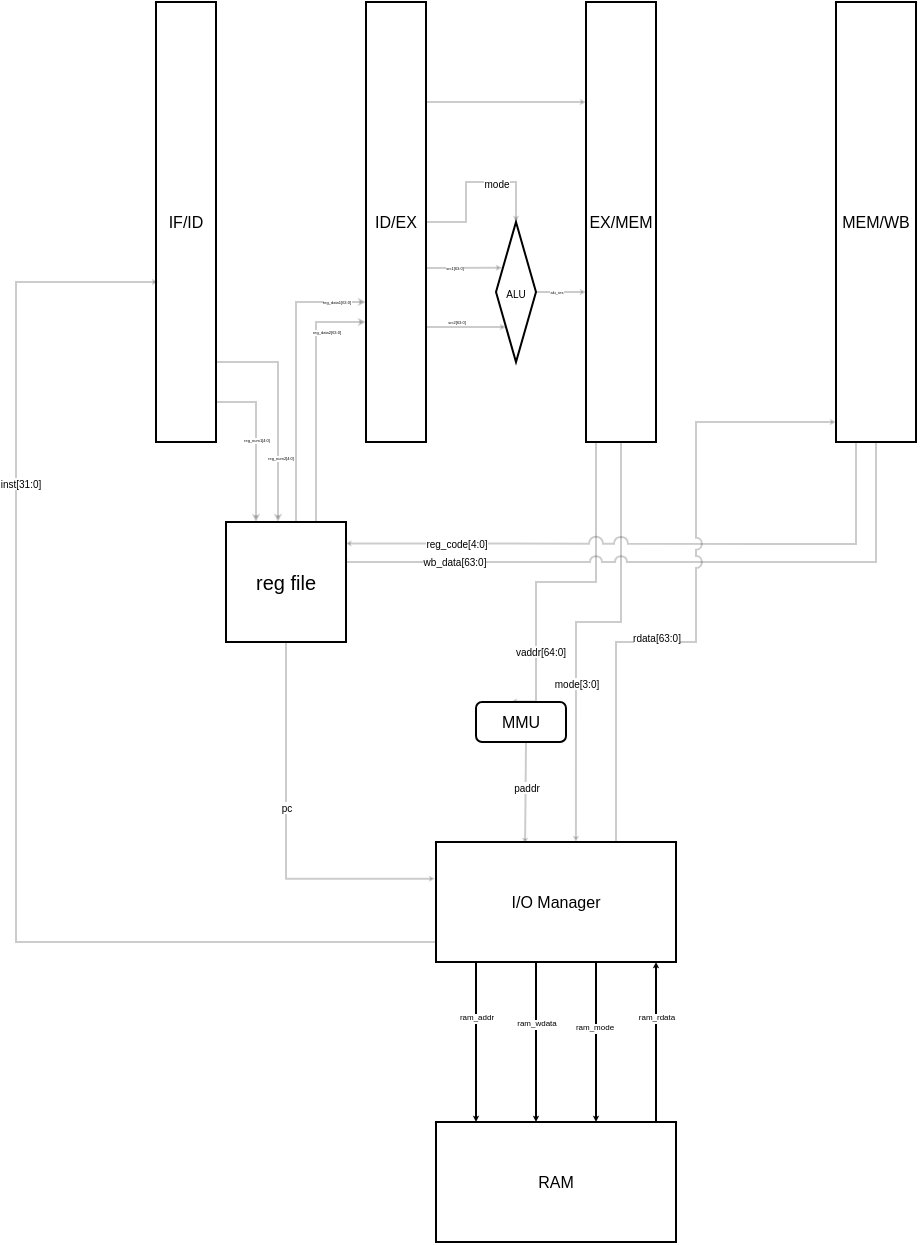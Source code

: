 <mxfile version="10.9.7" type="github"><diagram id="Ys9plIMEWjF186C1SJvL" name="Page-1"><mxGraphModel dx="1016" dy="555" grid="1" gridSize="10" guides="1" tooltips="1" connect="1" arrows="1" fold="1" page="1" pageScale="1" pageWidth="850" pageHeight="1100" math="0" shadow="0"><root><mxCell id="0"/><mxCell id="1" parent="0"/><mxCell id="R68iFmrZ4ruvfKdIdsfy-32" style="edgeStyle=orthogonalEdgeStyle;rounded=0;jumpStyle=arc;jumpSize=18;orthogonalLoop=1;jettySize=auto;html=1;shadow=0;startSize=6;fontSize=3;opacity=20;entryX=0.25;entryY=0;entryDx=0;entryDy=0;endSize=1;" edge="1" parent="1" source="ZigvVun1-Oz8XMNLbB8I-3" target="R68iFmrZ4ruvfKdIdsfy-31"><mxGeometry relative="1" as="geometry"><mxPoint x="140" y="514" as="targetPoint"/><Array as="points"><mxPoint x="140" y="460"/></Array></mxGeometry></mxCell><mxCell id="R68iFmrZ4ruvfKdIdsfy-70" value="reg_num1[4:0]" style="text;html=1;resizable=0;points=[];align=center;verticalAlign=middle;labelBackgroundColor=#ffffff;fontSize=2;" vertex="1" connectable="0" parent="R68iFmrZ4ruvfKdIdsfy-32"><mxGeometry x="-0.02" relative="1" as="geometry"><mxPoint as="offset"/></mxGeometry></mxCell><mxCell id="R68iFmrZ4ruvfKdIdsfy-34" style="edgeStyle=orthogonalEdgeStyle;rounded=0;jumpStyle=arc;jumpSize=18;orthogonalLoop=1;jettySize=auto;html=1;shadow=0;startSize=6;fontSize=3;opacity=20;strokeWidth=1;endSize=1;" edge="1" parent="1" source="ZigvVun1-Oz8XMNLbB8I-3" target="R68iFmrZ4ruvfKdIdsfy-31"><mxGeometry relative="1" as="geometry"><mxPoint x="151" y="519" as="targetPoint"/><Array as="points"><mxPoint x="151" y="440"/></Array></mxGeometry></mxCell><mxCell id="R68iFmrZ4ruvfKdIdsfy-71" value="reg_num2[4:0]" style="text;html=1;resizable=0;points=[];align=center;verticalAlign=middle;labelBackgroundColor=#ffffff;fontSize=2;" vertex="1" connectable="0" parent="R68iFmrZ4ruvfKdIdsfy-34"><mxGeometry x="0.427" y="1" relative="1" as="geometry"><mxPoint as="offset"/></mxGeometry></mxCell><mxCell id="ZigvVun1-Oz8XMNLbB8I-3" value="IF/ID" style="rounded=0;whiteSpace=wrap;html=1;fontSize=8;" parent="1" vertex="1"><mxGeometry x="90" y="260" width="30" height="220" as="geometry"/></mxCell><mxCell id="R68iFmrZ4ruvfKdIdsfy-39" style="edgeStyle=orthogonalEdgeStyle;rounded=0;jumpStyle=arc;jumpSize=18;orthogonalLoop=1;jettySize=auto;html=1;entryX=0.15;entryY=0.327;entryDx=0;entryDy=0;entryPerimeter=0;shadow=0;startSize=0;endSize=0;strokeWidth=1;fontSize=3;opacity=20;endArrow=classic;endFill=1;" edge="1" parent="1" source="ZigvVun1-Oz8XMNLbB8I-7" target="R68iFmrZ4ruvfKdIdsfy-37"><mxGeometry relative="1" as="geometry"><Array as="points"><mxPoint x="240" y="393"/><mxPoint x="240" y="393"/></Array></mxGeometry></mxCell><mxCell id="R68iFmrZ4ruvfKdIdsfy-68" value="src1[63:0]" style="text;html=1;resizable=0;points=[];align=center;verticalAlign=middle;labelBackgroundColor=#ffffff;fontSize=2;" vertex="1" connectable="0" parent="R68iFmrZ4ruvfKdIdsfy-39"><mxGeometry x="-0.207" y="-1" relative="1" as="geometry"><mxPoint x="-1" y="-1" as="offset"/></mxGeometry></mxCell><mxCell id="R68iFmrZ4ruvfKdIdsfy-40" style="edgeStyle=orthogonalEdgeStyle;rounded=0;jumpStyle=arc;jumpSize=18;orthogonalLoop=1;jettySize=auto;html=1;entryX=0;entryY=1;entryDx=0;entryDy=0;shadow=0;startSize=6;endSize=0;strokeWidth=1;fontSize=3;opacity=20;" edge="1" parent="1" source="ZigvVun1-Oz8XMNLbB8I-7" target="R68iFmrZ4ruvfKdIdsfy-37"><mxGeometry relative="1" as="geometry"><Array as="points"><mxPoint x="245" y="422"/></Array></mxGeometry></mxCell><mxCell id="R68iFmrZ4ruvfKdIdsfy-69" value="src2[63:0]" style="text;html=1;resizable=0;points=[];align=center;verticalAlign=middle;labelBackgroundColor=#ffffff;fontSize=2;" vertex="1" connectable="0" parent="R68iFmrZ4ruvfKdIdsfy-40"><mxGeometry x="0.005" y="-5" relative="1" as="geometry"><mxPoint x="-5.5" y="-7.5" as="offset"/></mxGeometry></mxCell><mxCell id="R68iFmrZ4ruvfKdIdsfy-54" style="edgeStyle=orthogonalEdgeStyle;rounded=0;jumpStyle=arc;jumpSize=18;orthogonalLoop=1;jettySize=auto;html=1;entryX=0.5;entryY=0;entryDx=0;entryDy=0;shadow=0;startSize=6;endSize=0;strokeWidth=1;fontSize=5;opacity=20;" edge="1" parent="1" source="ZigvVun1-Oz8XMNLbB8I-7" target="R68iFmrZ4ruvfKdIdsfy-37"><mxGeometry relative="1" as="geometry"/></mxCell><mxCell id="R68iFmrZ4ruvfKdIdsfy-67" value="mode" style="text;html=1;resizable=0;points=[];align=center;verticalAlign=middle;labelBackgroundColor=#ffffff;fontSize=5;" vertex="1" connectable="0" parent="R68iFmrZ4ruvfKdIdsfy-54"><mxGeometry x="0.118" relative="1" as="geometry"><mxPoint x="7.5" as="offset"/></mxGeometry></mxCell><mxCell id="R68iFmrZ4ruvfKdIdsfy-55" style="edgeStyle=orthogonalEdgeStyle;rounded=0;jumpStyle=arc;jumpSize=18;orthogonalLoop=1;jettySize=auto;html=1;shadow=0;startSize=6;endSize=0;strokeWidth=1;fontSize=5;opacity=20;" edge="1" parent="1" source="ZigvVun1-Oz8XMNLbB8I-7" target="ZigvVun1-Oz8XMNLbB8I-8"><mxGeometry relative="1" as="geometry"><Array as="points"><mxPoint x="270" y="310"/><mxPoint x="270" y="310"/></Array></mxGeometry></mxCell><mxCell id="ZigvVun1-Oz8XMNLbB8I-7" value="ID/EX" style="rounded=0;whiteSpace=wrap;html=1;fontSize=8;" parent="1" vertex="1"><mxGeometry x="195" y="260" width="30" height="220" as="geometry"/></mxCell><mxCell id="R68iFmrZ4ruvfKdIdsfy-41" style="edgeStyle=orthogonalEdgeStyle;rounded=0;jumpStyle=arc;jumpSize=18;orthogonalLoop=1;jettySize=auto;html=1;entryX=0.388;entryY=-0.012;entryDx=0;entryDy=0;shadow=0;startSize=6;endSize=0;strokeWidth=1;fontSize=3;opacity=20;entryPerimeter=0;" edge="1" parent="1" source="ZigvVun1-Oz8XMNLbB8I-8" target="R68iFmrZ4ruvfKdIdsfy-2"><mxGeometry relative="1" as="geometry"><Array as="points"><mxPoint x="310" y="550"/><mxPoint x="280" y="550"/><mxPoint x="280" y="610"/></Array></mxGeometry></mxCell><mxCell id="R68iFmrZ4ruvfKdIdsfy-61" value="vaddr[64:0]" style="text;html=1;resizable=0;points=[];align=center;verticalAlign=middle;labelBackgroundColor=#ffffff;fontSize=5;" vertex="1" connectable="0" parent="R68iFmrZ4ruvfKdIdsfy-41"><mxGeometry x="0.556" y="2" relative="1" as="geometry"><mxPoint as="offset"/></mxGeometry></mxCell><mxCell id="R68iFmrZ4ruvfKdIdsfy-53" style="edgeStyle=orthogonalEdgeStyle;rounded=0;jumpStyle=arc;jumpSize=18;orthogonalLoop=1;jettySize=auto;html=1;entryX=0.583;entryY=0;entryDx=0;entryDy=0;entryPerimeter=0;shadow=0;startSize=6;endSize=0;strokeWidth=1;fontSize=5;opacity=20;" edge="1" parent="1" source="ZigvVun1-Oz8XMNLbB8I-8" target="R68iFmrZ4ruvfKdIdsfy-12"><mxGeometry relative="1" as="geometry"><Array as="points"><mxPoint x="323" y="570"/><mxPoint x="300" y="570"/></Array></mxGeometry></mxCell><mxCell id="R68iFmrZ4ruvfKdIdsfy-62" value="mode[3:0]" style="text;html=1;resizable=0;points=[];align=center;verticalAlign=middle;labelBackgroundColor=#ffffff;fontSize=5;" vertex="1" connectable="0" parent="R68iFmrZ4ruvfKdIdsfy-53"><mxGeometry x="0.178" y="1" relative="1" as="geometry"><mxPoint x="-1" y="11.5" as="offset"/></mxGeometry></mxCell><mxCell id="ZigvVun1-Oz8XMNLbB8I-8" value="EX/MEM" style="rounded=0;whiteSpace=wrap;html=1;fontSize=8;" parent="1" vertex="1"><mxGeometry x="305" y="260" width="35" height="220" as="geometry"/></mxCell><mxCell id="R68iFmrZ4ruvfKdIdsfy-56" style="edgeStyle=orthogonalEdgeStyle;rounded=0;jumpStyle=arc;jumpSize=7;orthogonalLoop=1;jettySize=auto;html=1;shadow=0;startSize=6;endSize=0;strokeWidth=1;fontSize=5;opacity=20;entryX=0.996;entryY=0.178;entryDx=0;entryDy=0;entryPerimeter=0;" edge="1" parent="1" source="ZigvVun1-Oz8XMNLbB8I-9" target="R68iFmrZ4ruvfKdIdsfy-31"><mxGeometry relative="1" as="geometry"><Array as="points"><mxPoint x="440" y="531"/><mxPoint x="200" y="531"/></Array></mxGeometry></mxCell><mxCell id="R68iFmrZ4ruvfKdIdsfy-65" value="reg_code[4:0]" style="text;html=1;resizable=0;points=[];align=center;verticalAlign=middle;labelBackgroundColor=#ffffff;fontSize=5;" vertex="1" connectable="0" parent="R68iFmrZ4ruvfKdIdsfy-56"><mxGeometry x="0.639" relative="1" as="geometry"><mxPoint y="-1" as="offset"/></mxGeometry></mxCell><mxCell id="R68iFmrZ4ruvfKdIdsfy-57" style="edgeStyle=orthogonalEdgeStyle;rounded=0;jumpStyle=arc;jumpSize=6;orthogonalLoop=1;jettySize=auto;html=1;entryX=0.989;entryY=0.356;entryDx=0;entryDy=0;entryPerimeter=0;shadow=0;startSize=6;endSize=0;strokeWidth=1;fontSize=5;opacity=20;" edge="1" parent="1" source="ZigvVun1-Oz8XMNLbB8I-9" target="R68iFmrZ4ruvfKdIdsfy-31"><mxGeometry relative="1" as="geometry"><Array as="points"><mxPoint x="450" y="540"/><mxPoint x="184" y="540"/></Array></mxGeometry></mxCell><mxCell id="R68iFmrZ4ruvfKdIdsfy-66" value="wb_data[63:0]" style="text;html=1;resizable=0;points=[];align=center;verticalAlign=middle;labelBackgroundColor=#ffffff;fontSize=5;" vertex="1" connectable="0" parent="R68iFmrZ4ruvfKdIdsfy-57"><mxGeometry x="0.661" y="-1" relative="1" as="geometry"><mxPoint as="offset"/></mxGeometry></mxCell><mxCell id="ZigvVun1-Oz8XMNLbB8I-9" value="MEM/WB" style="rounded=0;whiteSpace=wrap;html=1;fontSize=8;" parent="1" vertex="1"><mxGeometry x="430" y="260" width="40" height="220" as="geometry"/></mxCell><mxCell id="R68iFmrZ4ruvfKdIdsfy-46" style="edgeStyle=orthogonalEdgeStyle;rounded=0;jumpStyle=arc;jumpSize=18;orthogonalLoop=1;jettySize=auto;html=1;shadow=0;startSize=6;endSize=0;strokeWidth=1;fontSize=3;opacity=20;entryX=0.371;entryY=0.015;entryDx=0;entryDy=0;entryPerimeter=0;" edge="1" parent="1" source="R68iFmrZ4ruvfKdIdsfy-2" target="R68iFmrZ4ruvfKdIdsfy-12"><mxGeometry relative="1" as="geometry"><mxPoint x="277" y="680" as="targetPoint"/><Array as="points"><mxPoint x="275" y="660"/><mxPoint x="275" y="660"/></Array></mxGeometry></mxCell><mxCell id="R68iFmrZ4ruvfKdIdsfy-60" value="paddr" style="text;html=1;resizable=0;points=[];align=center;verticalAlign=middle;labelBackgroundColor=#ffffff;fontSize=5;" vertex="1" connectable="0" parent="R68iFmrZ4ruvfKdIdsfy-46"><mxGeometry x="-0.17" relative="1" as="geometry"><mxPoint as="offset"/></mxGeometry></mxCell><mxCell id="R68iFmrZ4ruvfKdIdsfy-2" value="MMU" style="rounded=1;whiteSpace=wrap;html=1;fontSize=8;" vertex="1" parent="1"><mxGeometry x="250" y="610" width="45" height="20" as="geometry"/></mxCell><mxCell id="R68iFmrZ4ruvfKdIdsfy-14" value="" style="edgeStyle=orthogonalEdgeStyle;rounded=0;orthogonalLoop=1;jettySize=auto;html=1;fontSize=8;jumpStyle=arc;endSize=0;" edge="1" parent="1" source="R68iFmrZ4ruvfKdIdsfy-12" target="R68iFmrZ4ruvfKdIdsfy-13"><mxGeometry relative="1" as="geometry"><Array as="points"><mxPoint x="280" y="790"/><mxPoint x="280" y="790"/></Array></mxGeometry></mxCell><mxCell id="R68iFmrZ4ruvfKdIdsfy-19" value="ram_wdata" style="text;html=1;resizable=0;points=[];align=center;verticalAlign=middle;labelBackgroundColor=#ffffff;fontSize=4;" vertex="1" connectable="0" parent="R68iFmrZ4ruvfKdIdsfy-14"><mxGeometry y="9" relative="1" as="geometry"><mxPoint x="-9" y="-9" as="offset"/></mxGeometry></mxCell><mxCell id="R68iFmrZ4ruvfKdIdsfy-17" value="" style="edgeStyle=orthogonalEdgeStyle;rounded=0;orthogonalLoop=1;jettySize=auto;html=1;fontSize=8;jumpStyle=arc;endSize=0;" edge="1" parent="1" source="R68iFmrZ4ruvfKdIdsfy-12" target="R68iFmrZ4ruvfKdIdsfy-13"><mxGeometry relative="1" as="geometry"><Array as="points"><mxPoint x="310" y="810"/><mxPoint x="310" y="810"/></Array></mxGeometry></mxCell><mxCell id="R68iFmrZ4ruvfKdIdsfy-20" value="ram_mode" style="text;html=1;resizable=0;points=[];align=center;verticalAlign=middle;labelBackgroundColor=#ffffff;fontSize=4;" vertex="1" connectable="0" parent="R68iFmrZ4ruvfKdIdsfy-17"><mxGeometry y="-7" relative="1" as="geometry"><mxPoint x="6" y="-7" as="offset"/></mxGeometry></mxCell><mxCell id="R68iFmrZ4ruvfKdIdsfy-48" style="edgeStyle=orthogonalEdgeStyle;rounded=0;jumpStyle=arc;jumpSize=6;orthogonalLoop=1;jettySize=auto;html=1;shadow=0;startSize=6;endSize=0;strokeWidth=1;fontSize=5;opacity=20;" edge="1" parent="1" source="R68iFmrZ4ruvfKdIdsfy-12"><mxGeometry relative="1" as="geometry"><mxPoint x="430" y="470" as="targetPoint"/><Array as="points"><mxPoint x="320" y="580"/><mxPoint x="360" y="580"/><mxPoint x="360" y="470"/></Array></mxGeometry></mxCell><mxCell id="R68iFmrZ4ruvfKdIdsfy-51" style="edgeStyle=orthogonalEdgeStyle;rounded=0;jumpStyle=arc;jumpSize=18;orthogonalLoop=1;jettySize=auto;html=1;shadow=0;startSize=6;endSize=0;strokeWidth=1;fontSize=5;opacity=20;" edge="1" parent="1" source="R68iFmrZ4ruvfKdIdsfy-12"><mxGeometry relative="1" as="geometry"><mxPoint x="91" y="400" as="targetPoint"/><Array as="points"><mxPoint x="20" y="730"/><mxPoint x="20" y="400"/></Array></mxGeometry></mxCell><mxCell id="R68iFmrZ4ruvfKdIdsfy-58" value="inst[31:0]" style="text;html=1;resizable=0;points=[];align=center;verticalAlign=middle;labelBackgroundColor=#ffffff;fontSize=5;" vertex="1" connectable="0" parent="R68iFmrZ4ruvfKdIdsfy-51"><mxGeometry x="0.44" y="-2" relative="1" as="geometry"><mxPoint as="offset"/></mxGeometry></mxCell><mxCell id="R68iFmrZ4ruvfKdIdsfy-12" value="I/O Manager" style="rounded=0;whiteSpace=wrap;html=1;fontSize=8;" vertex="1" parent="1"><mxGeometry x="230" y="680" width="120" height="60" as="geometry"/></mxCell><mxCell id="R68iFmrZ4ruvfKdIdsfy-15" value="" style="edgeStyle=orthogonalEdgeStyle;rounded=0;orthogonalLoop=1;jettySize=auto;html=1;fontSize=8;jumpStyle=arc;endSize=0;" edge="1" parent="1" source="R68iFmrZ4ruvfKdIdsfy-13" target="R68iFmrZ4ruvfKdIdsfy-12"><mxGeometry relative="1" as="geometry"><Array as="points"><mxPoint x="340" y="810"/><mxPoint x="340" y="810"/></Array></mxGeometry></mxCell><mxCell id="R68iFmrZ4ruvfKdIdsfy-21" value="ram_rdata" style="text;html=1;resizable=0;points=[];align=center;verticalAlign=middle;labelBackgroundColor=#ffffff;fontSize=4;" vertex="1" connectable="0" parent="R68iFmrZ4ruvfKdIdsfy-15"><mxGeometry x="0.298" relative="1" as="geometry"><mxPoint as="offset"/></mxGeometry></mxCell><mxCell id="R68iFmrZ4ruvfKdIdsfy-13" value="RAM" style="rounded=0;whiteSpace=wrap;html=1;fontSize=8;" vertex="1" parent="1"><mxGeometry x="230" y="820" width="120" height="60" as="geometry"/></mxCell><mxCell id="R68iFmrZ4ruvfKdIdsfy-16" value="" style="edgeStyle=orthogonalEdgeStyle;rounded=0;orthogonalLoop=1;jettySize=auto;html=1;fontSize=8;endSize=0;" edge="1" parent="1" source="R68iFmrZ4ruvfKdIdsfy-12" target="R68iFmrZ4ruvfKdIdsfy-13"><mxGeometry relative="1" as="geometry"><Array as="points"><mxPoint x="250" y="810"/><mxPoint x="250" y="810"/></Array></mxGeometry></mxCell><mxCell id="R68iFmrZ4ruvfKdIdsfy-18" value="ram_addr" style="text;html=1;resizable=0;points=[];align=center;verticalAlign=middle;labelBackgroundColor=#ffffff;fontSize=4;" vertex="1" connectable="0" parent="R68iFmrZ4ruvfKdIdsfy-16"><mxGeometry y="-12" relative="1" as="geometry"><mxPoint x="12" y="-12" as="offset"/></mxGeometry></mxCell><mxCell id="R68iFmrZ4ruvfKdIdsfy-35" style="edgeStyle=orthogonalEdgeStyle;rounded=0;jumpStyle=arc;jumpSize=18;orthogonalLoop=1;jettySize=auto;html=1;shadow=0;startSize=6;fontSize=3;opacity=20;endSize=1;" edge="1" parent="1" source="R68iFmrZ4ruvfKdIdsfy-31"><mxGeometry relative="1" as="geometry"><mxPoint x="195" y="410" as="targetPoint"/><Array as="points"><mxPoint x="160" y="410"/><mxPoint x="195" y="410"/></Array></mxGeometry></mxCell><mxCell id="R68iFmrZ4ruvfKdIdsfy-72" value="reg_data1[63:0]" style="text;html=1;resizable=0;points=[];align=center;verticalAlign=middle;labelBackgroundColor=#ffffff;fontSize=2;" vertex="1" connectable="0" parent="R68iFmrZ4ruvfKdIdsfy-35"><mxGeometry x="0.517" y="-6" relative="1" as="geometry"><mxPoint x="20" y="-6" as="offset"/></mxGeometry></mxCell><mxCell id="R68iFmrZ4ruvfKdIdsfy-36" style="edgeStyle=orthogonalEdgeStyle;rounded=0;jumpStyle=arc;jumpSize=18;orthogonalLoop=1;jettySize=auto;html=1;shadow=0;startSize=6;fontSize=3;opacity=20;endSize=1;" edge="1" parent="1" source="R68iFmrZ4ruvfKdIdsfy-31"><mxGeometry relative="1" as="geometry"><mxPoint x="195" y="420" as="targetPoint"/><Array as="points"><mxPoint x="170" y="420"/><mxPoint x="195" y="420"/></Array></mxGeometry></mxCell><mxCell id="R68iFmrZ4ruvfKdIdsfy-73" value="reg_data2[63:0]" style="text;html=1;resizable=0;points=[];align=center;verticalAlign=middle;labelBackgroundColor=#ffffff;fontSize=2;" vertex="1" connectable="0" parent="R68iFmrZ4ruvfKdIdsfy-36"><mxGeometry x="0.599" y="-5" relative="1" as="geometry"><mxPoint x="5" as="offset"/></mxGeometry></mxCell><mxCell id="R68iFmrZ4ruvfKdIdsfy-52" style="edgeStyle=orthogonalEdgeStyle;rounded=0;jumpStyle=arc;jumpSize=18;orthogonalLoop=1;jettySize=auto;html=1;entryX=-0.004;entryY=0.306;entryDx=0;entryDy=0;entryPerimeter=0;shadow=0;startSize=6;endSize=0;strokeWidth=1;fontSize=5;opacity=20;" edge="1" parent="1" source="R68iFmrZ4ruvfKdIdsfy-31" target="R68iFmrZ4ruvfKdIdsfy-12"><mxGeometry relative="1" as="geometry"><Array as="points"><mxPoint x="155" y="698"/></Array></mxGeometry></mxCell><mxCell id="R68iFmrZ4ruvfKdIdsfy-59" value="pc" style="text;html=1;resizable=0;points=[];align=center;verticalAlign=middle;labelBackgroundColor=#ffffff;fontSize=5;" vertex="1" connectable="0" parent="R68iFmrZ4ruvfKdIdsfy-52"><mxGeometry x="-0.152" relative="1" as="geometry"><mxPoint as="offset"/></mxGeometry></mxCell><mxCell id="R68iFmrZ4ruvfKdIdsfy-31" value="&lt;font size=&quot;1&quot;&gt;reg file&lt;/font&gt;" style="whiteSpace=wrap;html=1;aspect=fixed;fontSize=3;" vertex="1" parent="1"><mxGeometry x="125" y="520" width="60" height="60" as="geometry"/></mxCell><mxCell id="R68iFmrZ4ruvfKdIdsfy-38" style="edgeStyle=orthogonalEdgeStyle;rounded=0;jumpStyle=arc;jumpSize=18;orthogonalLoop=1;jettySize=auto;html=1;shadow=0;startSize=6;endSize=0;strokeWidth=1;fontSize=3;opacity=20;" edge="1" parent="1" source="R68iFmrZ4ruvfKdIdsfy-37"><mxGeometry relative="1" as="geometry"><mxPoint x="305" y="405" as="targetPoint"/><Array as="points"><mxPoint x="300" y="405"/><mxPoint x="300" y="405"/></Array></mxGeometry></mxCell><mxCell id="R68iFmrZ4ruvfKdIdsfy-74" value="alu_res" style="text;html=1;resizable=0;points=[];align=center;verticalAlign=middle;labelBackgroundColor=#ffffff;fontSize=2;" vertex="1" connectable="0" parent="R68iFmrZ4ruvfKdIdsfy-38"><mxGeometry x="0.602" y="11" relative="1" as="geometry"><mxPoint x="-10" y="11" as="offset"/></mxGeometry></mxCell><mxCell id="R68iFmrZ4ruvfKdIdsfy-37" value="ALU" style="rhombus;whiteSpace=wrap;html=1;fontSize=5;" vertex="1" parent="1"><mxGeometry x="260" y="370" width="20" height="70" as="geometry"/></mxCell><mxCell id="R68iFmrZ4ruvfKdIdsfy-64" value="rdata[63:0]" style="text;html=1;resizable=0;points=[];align=center;verticalAlign=middle;labelBackgroundColor=#ffffff;fontSize=5;" vertex="1" connectable="0" parent="1"><mxGeometry x="369.894" y="584.319" as="geometry"><mxPoint x="-30" y="-8" as="offset"/></mxGeometry></mxCell></root></mxGraphModel></diagram></mxfile>